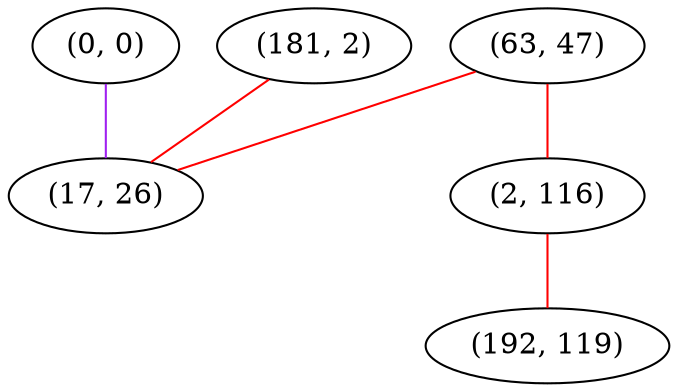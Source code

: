 graph "" {
"(0, 0)";
"(181, 2)";
"(63, 47)";
"(2, 116)";
"(17, 26)";
"(192, 119)";
"(0, 0)" -- "(17, 26)"  [color=purple, key=0, weight=4];
"(181, 2)" -- "(17, 26)"  [color=red, key=0, weight=1];
"(63, 47)" -- "(17, 26)"  [color=red, key=0, weight=1];
"(63, 47)" -- "(2, 116)"  [color=red, key=0, weight=1];
"(2, 116)" -- "(192, 119)"  [color=red, key=0, weight=1];
}
